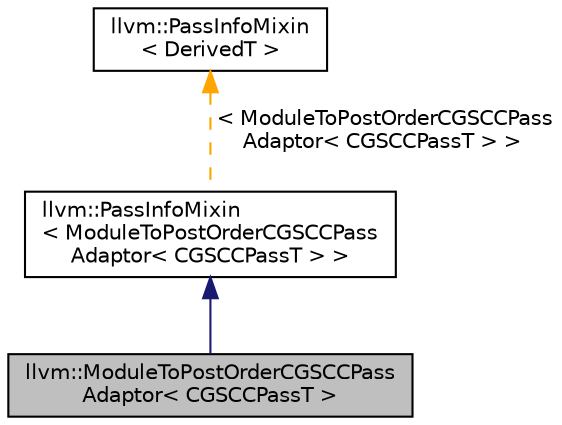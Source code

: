digraph "llvm::ModuleToPostOrderCGSCCPassAdaptor&lt; CGSCCPassT &gt;"
{
 // LATEX_PDF_SIZE
  bgcolor="transparent";
  edge [fontname="Helvetica",fontsize="10",labelfontname="Helvetica",labelfontsize="10"];
  node [fontname="Helvetica",fontsize="10",shape="box"];
  Node1 [label="llvm::ModuleToPostOrderCGSCCPass\lAdaptor\< CGSCCPassT \>",height=0.2,width=0.4,color="black", fillcolor="grey75", style="filled", fontcolor="black",tooltip="The core module pass which does a post-order walk of the SCCs and runs a CGSCC pass over each one."];
  Node2 -> Node1 [dir="back",color="midnightblue",fontsize="10",style="solid",fontname="Helvetica"];
  Node2 [label="llvm::PassInfoMixin\l\< ModuleToPostOrderCGSCCPass\lAdaptor\< CGSCCPassT \> \>",height=0.2,width=0.4,color="black",URL="$structllvm_1_1PassInfoMixin.html",tooltip=" "];
  Node3 -> Node2 [dir="back",color="orange",fontsize="10",style="dashed",label=" \< ModuleToPostOrderCGSCCPass\lAdaptor\< CGSCCPassT \> \>" ,fontname="Helvetica"];
  Node3 [label="llvm::PassInfoMixin\l\< DerivedT \>",height=0.2,width=0.4,color="black",URL="$structllvm_1_1PassInfoMixin.html",tooltip="A CRTP mix-in to automatically provide informational APIs needed for passes."];
}

